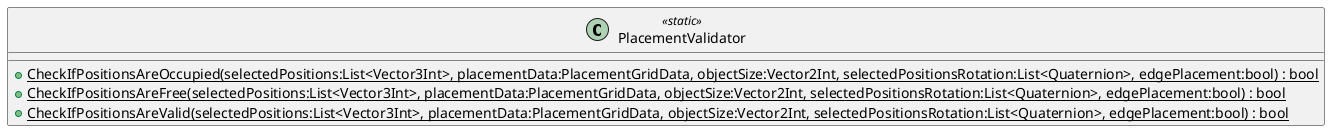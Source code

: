 @startuml
class PlacementValidator <<static>> {
    + {static} CheckIfPositionsAreOccupied(selectedPositions:List<Vector3Int>, placementData:PlacementGridData, objectSize:Vector2Int, selectedPositionsRotation:List<Quaternion>, edgePlacement:bool) : bool
    + {static} CheckIfPositionsAreFree(selectedPositions:List<Vector3Int>, placementData:PlacementGridData, objectSize:Vector2Int, selectedPositionsRotation:List<Quaternion>, edgePlacement:bool) : bool
    + {static} CheckIfPositionsAreValid(selectedPositions:List<Vector3Int>, placementData:PlacementGridData, objectSize:Vector2Int, selectedPositionsRotation:List<Quaternion>, edgePlacement:bool) : bool
}
@enduml
